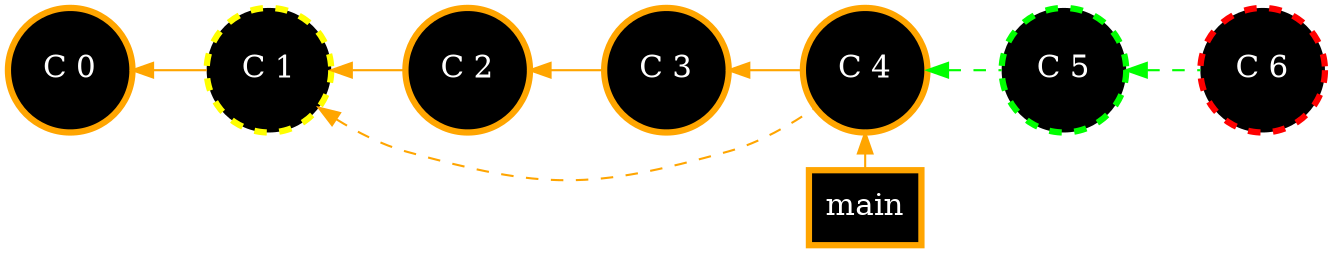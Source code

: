 digraph git_merge_fast_fwd {
    rankdir=LR
    bgcolor=transparent

    node[width=0.3, shape=rect, fontsize=15.0, style="bold,filled", fillcolor=black, fontcolor=white, color=orange, penwidth=3]
    edge[color=orange, dir=back]

    main [label="main"]

    node[shape=circle, fontsize=15.0, style=filled, fillcolor=black, fontcolor=white, color=orange]

    c_0 [label="C 0"]
    c_1 [label="C 1" color=yellow, style="dashed,filled"]
    c_2 [label="C 2"]
    c_3 [label="C 3"]
    c_4 [label="C 4"]
    c_5 [label="C 5" style="dashed,filled", color=green]
    c_6 [label="C 6" style="dashed,filled", color=red]

    // Connect all nodes in a chain to enforce horizontal layout
    c_0 -> c_1 -> c_2 -> c_3 -> c_4 -> main
    c_1 -> c_4[style=dashed,constraint=false]

    edge[style="dashed,filled"color=green]
    c_4 -> c_5 -> c_6



    {rank=same; c_4 main}
}
